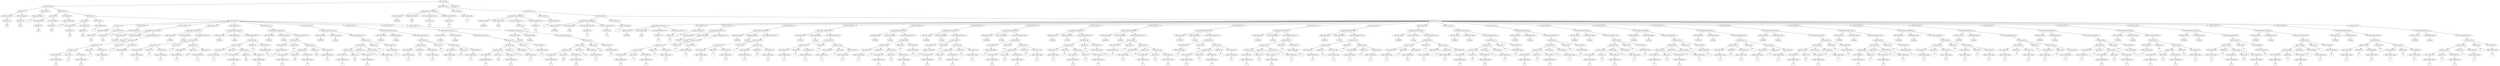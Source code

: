 /*
 * AST in dot format generated by phc -- the PHP compiler
 */

digraph AST {
node_0 [label="AST_php_script"];
node_1 [label="AST_foreach (3)"];
node_2 [label="AST_array (3)"];
node_3 [label="AST_array_elem (3)"];
node_4 [label="Token_bool (3)"];
node_5 [label="true", shape=box]
node_4 -> node_5;
node_3 -> node_4;
node_6 [label="AST_array_elem (3)"];
node_7 [label="Token_bool (3)"];
node_8 [label="false", shape=box]
node_7 -> node_8;
node_6 -> node_7;
node_2 -> node_6;
node_2 -> node_3;
node_9 [label="AST_variable (3)"];
node_10 [label="Token_variable_name"];
node_11 [label="a", shape=box]
node_10 -> node_11;
node_9 -> node_10;
node_12 [label="AST_foreach (5)"];
node_13 [label="AST_array (5)"];
node_14 [label="AST_array_elem (5)"];
node_15 [label="Token_bool (5)"];
node_16 [label="true", shape=box]
node_15 -> node_16;
node_14 -> node_15;
node_17 [label="AST_array_elem (5)"];
node_18 [label="Token_bool (5)"];
node_19 [label="false", shape=box]
node_18 -> node_19;
node_17 -> node_18;
node_13 -> node_17;
node_13 -> node_14;
node_20 [label="AST_variable (5)"];
node_21 [label="Token_variable_name"];
node_22 [label="b", shape=box]
node_21 -> node_22;
node_20 -> node_21;
node_23 [label="AST_foreach (7)"];
node_24 [label="AST_array (7)"];
node_25 [label="AST_array_elem (7)"];
node_26 [label="Token_bool (7)"];
node_27 [label="true", shape=box]
node_26 -> node_27;
node_25 -> node_26;
node_28 [label="AST_array_elem (7)"];
node_29 [label="Token_bool (7)"];
node_30 [label="false", shape=box]
node_29 -> node_30;
node_28 -> node_29;
node_24 -> node_28;
node_24 -> node_25;
node_31 [label="AST_variable (7)"];
node_32 [label="Token_variable_name"];
node_33 [label="c", shape=box]
node_32 -> node_33;
node_31 -> node_32;
node_34 [label="AST_foreach (9)"];
node_35 [label="AST_array (9)"];
node_36 [label="AST_array_elem (9)"];
node_37 [label="Token_bool (9)"];
node_38 [label="true", shape=box]
node_37 -> node_38;
node_36 -> node_37;
node_39 [label="AST_array_elem (9)"];
node_40 [label="Token_bool (9)"];
node_41 [label="false", shape=box]
node_40 -> node_41;
node_39 -> node_40;
node_35 -> node_39;
node_35 -> node_36;
node_42 [label="AST_variable (9)"];
node_43 [label="Token_variable_name"];
node_44 [label="d", shape=box]
node_43 -> node_44;
node_42 -> node_43;
node_45 [label="AST_eval_expr (11)"];
node_46 [label="AST_method_invocation (11)"];
node_47 [label="Token_class_name"];
node_48 [label="%STDLIB%", shape=box]
node_47 -> node_48;
node_49 [label="Token_method_name"];
node_50 [label="var_dump", shape=box]
node_49 -> node_50;
node_51 [label="AST_actual_parameter (11)"];
node_52 [label="AST_bin_op (11)"];
node_53 [label="AST_bin_op (11)"];
node_54 [label="AST_bin_op (11)"];
node_55 [label="AST_variable (11)"];
node_56 [label="Token_variable_name"];
node_57 [label="a", shape=box]
node_56 -> node_57;
node_55 -> node_56;
node_58 [label="Token_op (11)"];
node_59 [label="||", shape=box]
node_58 -> node_59;
node_60 [label="AST_variable (11)"];
node_61 [label="Token_variable_name"];
node_62 [label="b", shape=box]
node_61 -> node_62;
node_60 -> node_61;
node_54 -> node_60;
node_54 -> node_58;
node_54 -> node_55;
node_63 [label="Token_op (11)"];
node_64 [label="||", shape=box]
node_63 -> node_64;
node_65 [label="AST_variable (11)"];
node_66 [label="Token_variable_name"];
node_67 [label="c", shape=box]
node_66 -> node_67;
node_65 -> node_66;
node_53 -> node_65;
node_53 -> node_63;
node_53 -> node_54;
node_68 [label="Token_op (11)"];
node_69 [label="||", shape=box]
node_68 -> node_69;
node_70 [label="AST_variable (11)"];
node_71 [label="Token_variable_name"];
node_72 [label="d", shape=box]
node_71 -> node_72;
node_70 -> node_71;
node_52 -> node_70;
node_52 -> node_68;
node_52 -> node_53;
node_51 -> node_52;
node_46 -> node_51;
node_46 -> node_49;
node_46 -> node_47;
node_45 -> node_46;
node_73 [label="AST_eval_expr (12)"];
node_74 [label="AST_method_invocation (12)"];
node_75 [label="Token_class_name"];
node_76 [label="%STDLIB%", shape=box]
node_75 -> node_76;
node_77 [label="Token_method_name"];
node_78 [label="var_dump", shape=box]
node_77 -> node_78;
node_79 [label="AST_actual_parameter (12)"];
node_80 [label="AST_bin_op (12)"];
node_81 [label="AST_bin_op (12)"];
node_82 [label="AST_variable (12)"];
node_83 [label="Token_variable_name"];
node_84 [label="a", shape=box]
node_83 -> node_84;
node_82 -> node_83;
node_85 [label="Token_op (12)"];
node_86 [label="||", shape=box]
node_85 -> node_86;
node_87 [label="AST_variable (12)"];
node_88 [label="Token_variable_name"];
node_89 [label="b", shape=box]
node_88 -> node_89;
node_87 -> node_88;
node_81 -> node_87;
node_81 -> node_85;
node_81 -> node_82;
node_90 [label="Token_op (12)"];
node_91 [label="||", shape=box]
node_90 -> node_91;
node_92 [label="AST_bin_op (12)"];
node_93 [label="AST_variable (12)"];
node_94 [label="Token_variable_name"];
node_95 [label="c", shape=box]
node_94 -> node_95;
node_93 -> node_94;
node_96 [label="Token_op (12)"];
node_97 [label="&&", shape=box]
node_96 -> node_97;
node_98 [label="AST_variable (12)"];
node_99 [label="Token_variable_name"];
node_100 [label="d", shape=box]
node_99 -> node_100;
node_98 -> node_99;
node_92 -> node_98;
node_92 -> node_96;
node_92 -> node_93;
node_80 -> node_92;
node_80 -> node_90;
node_80 -> node_81;
node_79 -> node_80;
node_74 -> node_79;
node_74 -> node_77;
node_74 -> node_75;
node_73 -> node_74;
node_101 [label="AST_eval_expr (13)"];
node_102 [label="AST_method_invocation (13)"];
node_103 [label="Token_class_name"];
node_104 [label="%STDLIB%", shape=box]
node_103 -> node_104;
node_105 [label="Token_method_name"];
node_106 [label="var_dump", shape=box]
node_105 -> node_106;
node_107 [label="AST_actual_parameter (13)"];
node_108 [label="AST_bin_op (13)"];
node_109 [label="AST_bin_op (13)"];
node_110 [label="AST_variable (13)"];
node_111 [label="Token_variable_name"];
node_112 [label="a", shape=box]
node_111 -> node_112;
node_110 -> node_111;
node_113 [label="Token_op (13)"];
node_114 [label="||", shape=box]
node_113 -> node_114;
node_115 [label="AST_bin_op (13)"];
node_116 [label="AST_variable (13)"];
node_117 [label="Token_variable_name"];
node_118 [label="b", shape=box]
node_117 -> node_118;
node_116 -> node_117;
node_119 [label="Token_op (13)"];
node_120 [label="&&", shape=box]
node_119 -> node_120;
node_121 [label="AST_variable (13)"];
node_122 [label="Token_variable_name"];
node_123 [label="c", shape=box]
node_122 -> node_123;
node_121 -> node_122;
node_115 -> node_121;
node_115 -> node_119;
node_115 -> node_116;
node_109 -> node_115;
node_109 -> node_113;
node_109 -> node_110;
node_124 [label="Token_op (13)"];
node_125 [label="||", shape=box]
node_124 -> node_125;
node_126 [label="AST_variable (13)"];
node_127 [label="Token_variable_name"];
node_128 [label="d", shape=box]
node_127 -> node_128;
node_126 -> node_127;
node_108 -> node_126;
node_108 -> node_124;
node_108 -> node_109;
node_107 -> node_108;
node_102 -> node_107;
node_102 -> node_105;
node_102 -> node_103;
node_101 -> node_102;
node_129 [label="AST_eval_expr (14)"];
node_130 [label="AST_method_invocation (14)"];
node_131 [label="Token_class_name"];
node_132 [label="%STDLIB%", shape=box]
node_131 -> node_132;
node_133 [label="Token_method_name"];
node_134 [label="var_dump", shape=box]
node_133 -> node_134;
node_135 [label="AST_actual_parameter (14)"];
node_136 [label="AST_bin_op (14)"];
node_137 [label="AST_variable (14)"];
node_138 [label="Token_variable_name"];
node_139 [label="a", shape=box]
node_138 -> node_139;
node_137 -> node_138;
node_140 [label="Token_op (14)"];
node_141 [label="||", shape=box]
node_140 -> node_141;
node_142 [label="AST_bin_op (14)"];
node_143 [label="AST_bin_op (14)"];
node_144 [label="AST_variable (14)"];
node_145 [label="Token_variable_name"];
node_146 [label="b", shape=box]
node_145 -> node_146;
node_144 -> node_145;
node_147 [label="Token_op (14)"];
node_148 [label="&&", shape=box]
node_147 -> node_148;
node_149 [label="AST_variable (14)"];
node_150 [label="Token_variable_name"];
node_151 [label="c", shape=box]
node_150 -> node_151;
node_149 -> node_150;
node_143 -> node_149;
node_143 -> node_147;
node_143 -> node_144;
node_152 [label="Token_op (14)"];
node_153 [label="&&", shape=box]
node_152 -> node_153;
node_154 [label="AST_variable (14)"];
node_155 [label="Token_variable_name"];
node_156 [label="d", shape=box]
node_155 -> node_156;
node_154 -> node_155;
node_142 -> node_154;
node_142 -> node_152;
node_142 -> node_143;
node_136 -> node_142;
node_136 -> node_140;
node_136 -> node_137;
node_135 -> node_136;
node_130 -> node_135;
node_130 -> node_133;
node_130 -> node_131;
node_129 -> node_130;
node_157 [label="AST_eval_expr (15)"];
node_158 [label="AST_method_invocation (15)"];
node_159 [label="Token_class_name"];
node_160 [label="%STDLIB%", shape=box]
node_159 -> node_160;
node_161 [label="Token_method_name"];
node_162 [label="var_dump", shape=box]
node_161 -> node_162;
node_163 [label="AST_actual_parameter (15)"];
node_164 [label="AST_bin_op (15)"];
node_165 [label="AST_bin_op (15)"];
node_166 [label="AST_bin_op (15)"];
node_167 [label="AST_variable (15)"];
node_168 [label="Token_variable_name"];
node_169 [label="a", shape=box]
node_168 -> node_169;
node_167 -> node_168;
node_170 [label="Token_op (15)"];
node_171 [label="&&", shape=box]
node_170 -> node_171;
node_172 [label="AST_variable (15)"];
node_173 [label="Token_variable_name"];
node_174 [label="b", shape=box]
node_173 -> node_174;
node_172 -> node_173;
node_166 -> node_172;
node_166 -> node_170;
node_166 -> node_167;
node_175 [label="Token_op (15)"];
node_176 [label="||", shape=box]
node_175 -> node_176;
node_177 [label="AST_variable (15)"];
node_178 [label="Token_variable_name"];
node_179 [label="c", shape=box]
node_178 -> node_179;
node_177 -> node_178;
node_165 -> node_177;
node_165 -> node_175;
node_165 -> node_166;
node_180 [label="Token_op (15)"];
node_181 [label="||", shape=box]
node_180 -> node_181;
node_182 [label="AST_variable (15)"];
node_183 [label="Token_variable_name"];
node_184 [label="d", shape=box]
node_183 -> node_184;
node_182 -> node_183;
node_164 -> node_182;
node_164 -> node_180;
node_164 -> node_165;
node_163 -> node_164;
node_158 -> node_163;
node_158 -> node_161;
node_158 -> node_159;
node_157 -> node_158;
node_185 [label="AST_eval_expr (16)"];
node_186 [label="AST_method_invocation (16)"];
node_187 [label="Token_class_name"];
node_188 [label="%STDLIB%", shape=box]
node_187 -> node_188;
node_189 [label="Token_method_name"];
node_190 [label="var_dump", shape=box]
node_189 -> node_190;
node_191 [label="AST_actual_parameter (16)"];
node_192 [label="AST_bin_op (16)"];
node_193 [label="AST_bin_op (16)"];
node_194 [label="AST_variable (16)"];
node_195 [label="Token_variable_name"];
node_196 [label="a", shape=box]
node_195 -> node_196;
node_194 -> node_195;
node_197 [label="Token_op (16)"];
node_198 [label="&&", shape=box]
node_197 -> node_198;
node_199 [label="AST_variable (16)"];
node_200 [label="Token_variable_name"];
node_201 [label="b", shape=box]
node_200 -> node_201;
node_199 -> node_200;
node_193 -> node_199;
node_193 -> node_197;
node_193 -> node_194;
node_202 [label="Token_op (16)"];
node_203 [label="||", shape=box]
node_202 -> node_203;
node_204 [label="AST_bin_op (16)"];
node_205 [label="AST_variable (16)"];
node_206 [label="Token_variable_name"];
node_207 [label="c", shape=box]
node_206 -> node_207;
node_205 -> node_206;
node_208 [label="Token_op (16)"];
node_209 [label="&&", shape=box]
node_208 -> node_209;
node_210 [label="AST_variable (16)"];
node_211 [label="Token_variable_name"];
node_212 [label="d", shape=box]
node_211 -> node_212;
node_210 -> node_211;
node_204 -> node_210;
node_204 -> node_208;
node_204 -> node_205;
node_192 -> node_204;
node_192 -> node_202;
node_192 -> node_193;
node_191 -> node_192;
node_186 -> node_191;
node_186 -> node_189;
node_186 -> node_187;
node_185 -> node_186;
node_213 [label="AST_eval_expr (17)"];
node_214 [label="AST_method_invocation (17)"];
node_215 [label="Token_class_name"];
node_216 [label="%STDLIB%", shape=box]
node_215 -> node_216;
node_217 [label="Token_method_name"];
node_218 [label="var_dump", shape=box]
node_217 -> node_218;
node_219 [label="AST_actual_parameter (17)"];
node_220 [label="AST_bin_op (17)"];
node_221 [label="AST_bin_op (17)"];
node_222 [label="AST_bin_op (17)"];
node_223 [label="AST_variable (17)"];
node_224 [label="Token_variable_name"];
node_225 [label="a", shape=box]
node_224 -> node_225;
node_223 -> node_224;
node_226 [label="Token_op (17)"];
node_227 [label="&&", shape=box]
node_226 -> node_227;
node_228 [label="AST_variable (17)"];
node_229 [label="Token_variable_name"];
node_230 [label="b", shape=box]
node_229 -> node_230;
node_228 -> node_229;
node_222 -> node_228;
node_222 -> node_226;
node_222 -> node_223;
node_231 [label="Token_op (17)"];
node_232 [label="&&", shape=box]
node_231 -> node_232;
node_233 [label="AST_variable (17)"];
node_234 [label="Token_variable_name"];
node_235 [label="c", shape=box]
node_234 -> node_235;
node_233 -> node_234;
node_221 -> node_233;
node_221 -> node_231;
node_221 -> node_222;
node_236 [label="Token_op (17)"];
node_237 [label="||", shape=box]
node_236 -> node_237;
node_238 [label="AST_variable (17)"];
node_239 [label="Token_variable_name"];
node_240 [label="d", shape=box]
node_239 -> node_240;
node_238 -> node_239;
node_220 -> node_238;
node_220 -> node_236;
node_220 -> node_221;
node_219 -> node_220;
node_214 -> node_219;
node_214 -> node_217;
node_214 -> node_215;
node_213 -> node_214;
node_241 [label="AST_eval_expr (18)"];
node_242 [label="AST_method_invocation (18)"];
node_243 [label="Token_class_name"];
node_244 [label="%STDLIB%", shape=box]
node_243 -> node_244;
node_245 [label="Token_method_name"];
node_246 [label="var_dump", shape=box]
node_245 -> node_246;
node_247 [label="AST_actual_parameter (18)"];
node_248 [label="AST_bin_op (18)"];
node_249 [label="AST_bin_op (18)"];
node_250 [label="AST_bin_op (18)"];
node_251 [label="AST_variable (18)"];
node_252 [label="Token_variable_name"];
node_253 [label="a", shape=box]
node_252 -> node_253;
node_251 -> node_252;
node_254 [label="Token_op (18)"];
node_255 [label="&&", shape=box]
node_254 -> node_255;
node_256 [label="AST_variable (18)"];
node_257 [label="Token_variable_name"];
node_258 [label="b", shape=box]
node_257 -> node_258;
node_256 -> node_257;
node_250 -> node_256;
node_250 -> node_254;
node_250 -> node_251;
node_259 [label="Token_op (18)"];
node_260 [label="&&", shape=box]
node_259 -> node_260;
node_261 [label="AST_variable (18)"];
node_262 [label="Token_variable_name"];
node_263 [label="c", shape=box]
node_262 -> node_263;
node_261 -> node_262;
node_249 -> node_261;
node_249 -> node_259;
node_249 -> node_250;
node_264 [label="Token_op (18)"];
node_265 [label="&&", shape=box]
node_264 -> node_265;
node_266 [label="AST_variable (18)"];
node_267 [label="Token_variable_name"];
node_268 [label="d", shape=box]
node_267 -> node_268;
node_266 -> node_267;
node_248 -> node_266;
node_248 -> node_264;
node_248 -> node_249;
node_247 -> node_248;
node_242 -> node_247;
node_242 -> node_245;
node_242 -> node_243;
node_241 -> node_242;
node_34 -> node_241;
node_34 -> node_213;
node_34 -> node_185;
node_34 -> node_157;
node_34 -> node_129;
node_34 -> node_101;
node_34 -> node_73;
node_34 -> node_45;
node_34 -> node_42;
node_34 -> node_35;
node_23 -> node_34;
node_23 -> node_31;
node_23 -> node_24;
node_12 -> node_23;
node_12 -> node_20;
node_12 -> node_13;
node_1 -> node_12;
node_1 -> node_9;
node_1 -> node_2;
node_269 [label="AST_foreach (25)"];
node_270 [label="AST_method_invocation (25)"];
node_271 [label="Token_class_name"];
node_272 [label="%STDLIB%", shape=box]
node_271 -> node_272;
node_273 [label="Token_method_name"];
node_274 [label="range", shape=box]
node_273 -> node_274;
node_275 [label="AST_actual_parameter (25)"];
node_276 [label="Token_int (25)"];
node_277 [label="0", shape=box]
node_276 -> node_277;
node_275 -> node_276;
node_278 [label="AST_actual_parameter (25)"];
node_279 [label="Token_int (25)"];
node_280 [label="15", shape=box]
node_279 -> node_280;
node_278 -> node_279;
node_270 -> node_278;
node_270 -> node_275;
node_270 -> node_273;
node_270 -> node_271;
node_281 [label="AST_variable (25)"];
node_282 [label="Token_variable_name"];
node_283 [label="a", shape=box]
node_282 -> node_283;
node_281 -> node_282;
node_284 [label="AST_foreach (27)"];
node_285 [label="AST_method_invocation (27)"];
node_286 [label="Token_class_name"];
node_287 [label="%STDLIB%", shape=box]
node_286 -> node_287;
node_288 [label="Token_method_name"];
node_289 [label="range", shape=box]
node_288 -> node_289;
node_290 [label="AST_actual_parameter (27)"];
node_291 [label="Token_int (27)"];
node_292 [label="0", shape=box]
node_291 -> node_292;
node_290 -> node_291;
node_293 [label="AST_actual_parameter (27)"];
node_294 [label="Token_int (27)"];
node_295 [label="15", shape=box]
node_294 -> node_295;
node_293 -> node_294;
node_285 -> node_293;
node_285 -> node_290;
node_285 -> node_288;
node_285 -> node_286;
node_296 [label="AST_variable (27)"];
node_297 [label="Token_variable_name"];
node_298 [label="b", shape=box]
node_297 -> node_298;
node_296 -> node_297;
node_299 [label="AST_foreach (29)"];
node_300 [label="AST_method_invocation (29)"];
node_301 [label="Token_class_name"];
node_302 [label="%STDLIB%", shape=box]
node_301 -> node_302;
node_303 [label="Token_method_name"];
node_304 [label="range", shape=box]
node_303 -> node_304;
node_305 [label="AST_actual_parameter (29)"];
node_306 [label="Token_int (29)"];
node_307 [label="0", shape=box]
node_306 -> node_307;
node_305 -> node_306;
node_308 [label="AST_actual_parameter (29)"];
node_309 [label="Token_int (29)"];
node_310 [label="15", shape=box]
node_309 -> node_310;
node_308 -> node_309;
node_300 -> node_308;
node_300 -> node_305;
node_300 -> node_303;
node_300 -> node_301;
node_311 [label="AST_variable (29)"];
node_312 [label="Token_variable_name"];
node_313 [label="c", shape=box]
node_312 -> node_313;
node_311 -> node_312;
node_314 [label="AST_foreach (31)"];
node_315 [label="AST_method_invocation (31)"];
node_316 [label="Token_class_name"];
node_317 [label="%STDLIB%", shape=box]
node_316 -> node_317;
node_318 [label="Token_method_name"];
node_319 [label="range", shape=box]
node_318 -> node_319;
node_320 [label="AST_actual_parameter (31)"];
node_321 [label="Token_int (31)"];
node_322 [label="0", shape=box]
node_321 -> node_322;
node_320 -> node_321;
node_323 [label="AST_actual_parameter (31)"];
node_324 [label="Token_int (31)"];
node_325 [label="15", shape=box]
node_324 -> node_325;
node_323 -> node_324;
node_315 -> node_323;
node_315 -> node_320;
node_315 -> node_318;
node_315 -> node_316;
node_326 [label="AST_variable (31)"];
node_327 [label="Token_variable_name"];
node_328 [label="d", shape=box]
node_327 -> node_328;
node_326 -> node_327;
node_329 [label="AST_eval_expr (34)"];
node_330 [label="AST_method_invocation (34)"];
node_331 [label="Token_class_name"];
node_332 [label="%STDLIB%", shape=box]
node_331 -> node_332;
node_333 [label="Token_method_name"];
node_334 [label="var_dump", shape=box]
node_333 -> node_334;
node_335 [label="AST_actual_parameter (34)"];
node_336 [label="AST_bin_op (34)"];
node_337 [label="AST_bin_op (34)"];
node_338 [label="AST_bin_op (34)"];
node_339 [label="AST_variable (34)"];
node_340 [label="Token_variable_name"];
node_341 [label="a", shape=box]
node_340 -> node_341;
node_339 -> node_340;
node_342 [label="Token_op (34)"];
node_343 [label="|", shape=box]
node_342 -> node_343;
node_344 [label="AST_variable (34)"];
node_345 [label="Token_variable_name"];
node_346 [label="b", shape=box]
node_345 -> node_346;
node_344 -> node_345;
node_338 -> node_344;
node_338 -> node_342;
node_338 -> node_339;
node_347 [label="Token_op (34)"];
node_348 [label="|", shape=box]
node_347 -> node_348;
node_349 [label="AST_variable (34)"];
node_350 [label="Token_variable_name"];
node_351 [label="c", shape=box]
node_350 -> node_351;
node_349 -> node_350;
node_337 -> node_349;
node_337 -> node_347;
node_337 -> node_338;
node_352 [label="Token_op (34)"];
node_353 [label="|", shape=box]
node_352 -> node_353;
node_354 [label="AST_variable (34)"];
node_355 [label="Token_variable_name"];
node_356 [label="d", shape=box]
node_355 -> node_356;
node_354 -> node_355;
node_336 -> node_354;
node_336 -> node_352;
node_336 -> node_337;
node_335 -> node_336;
node_330 -> node_335;
node_330 -> node_333;
node_330 -> node_331;
node_329 -> node_330;
node_357 [label="AST_eval_expr (35)"];
node_358 [label="AST_method_invocation (35)"];
node_359 [label="Token_class_name"];
node_360 [label="%STDLIB%", shape=box]
node_359 -> node_360;
node_361 [label="Token_method_name"];
node_362 [label="var_dump", shape=box]
node_361 -> node_362;
node_363 [label="AST_actual_parameter (35)"];
node_364 [label="AST_bin_op (35)"];
node_365 [label="AST_bin_op (35)"];
node_366 [label="AST_variable (35)"];
node_367 [label="Token_variable_name"];
node_368 [label="a", shape=box]
node_367 -> node_368;
node_366 -> node_367;
node_369 [label="Token_op (35)"];
node_370 [label="|", shape=box]
node_369 -> node_370;
node_371 [label="AST_variable (35)"];
node_372 [label="Token_variable_name"];
node_373 [label="b", shape=box]
node_372 -> node_373;
node_371 -> node_372;
node_365 -> node_371;
node_365 -> node_369;
node_365 -> node_366;
node_374 [label="Token_op (35)"];
node_375 [label="|", shape=box]
node_374 -> node_375;
node_376 [label="AST_bin_op (35)"];
node_377 [label="AST_variable (35)"];
node_378 [label="Token_variable_name"];
node_379 [label="c", shape=box]
node_378 -> node_379;
node_377 -> node_378;
node_380 [label="Token_op (35)"];
node_381 [label="&", shape=box]
node_380 -> node_381;
node_382 [label="AST_variable (35)"];
node_383 [label="Token_variable_name"];
node_384 [label="d", shape=box]
node_383 -> node_384;
node_382 -> node_383;
node_376 -> node_382;
node_376 -> node_380;
node_376 -> node_377;
node_364 -> node_376;
node_364 -> node_374;
node_364 -> node_365;
node_363 -> node_364;
node_358 -> node_363;
node_358 -> node_361;
node_358 -> node_359;
node_357 -> node_358;
node_385 [label="AST_eval_expr (36)"];
node_386 [label="AST_method_invocation (36)"];
node_387 [label="Token_class_name"];
node_388 [label="%STDLIB%", shape=box]
node_387 -> node_388;
node_389 [label="Token_method_name"];
node_390 [label="var_dump", shape=box]
node_389 -> node_390;
node_391 [label="AST_actual_parameter (36)"];
node_392 [label="AST_bin_op (36)"];
node_393 [label="AST_bin_op (36)"];
node_394 [label="AST_variable (36)"];
node_395 [label="Token_variable_name"];
node_396 [label="a", shape=box]
node_395 -> node_396;
node_394 -> node_395;
node_397 [label="Token_op (36)"];
node_398 [label="|", shape=box]
node_397 -> node_398;
node_399 [label="AST_variable (36)"];
node_400 [label="Token_variable_name"];
node_401 [label="b", shape=box]
node_400 -> node_401;
node_399 -> node_400;
node_393 -> node_399;
node_393 -> node_397;
node_393 -> node_394;
node_402 [label="Token_op (36)"];
node_403 [label="|", shape=box]
node_402 -> node_403;
node_404 [label="AST_bin_op (36)"];
node_405 [label="AST_variable (36)"];
node_406 [label="Token_variable_name"];
node_407 [label="c", shape=box]
node_406 -> node_407;
node_405 -> node_406;
node_408 [label="Token_op (36)"];
node_409 [label="^", shape=box]
node_408 -> node_409;
node_410 [label="AST_variable (36)"];
node_411 [label="Token_variable_name"];
node_412 [label="d", shape=box]
node_411 -> node_412;
node_410 -> node_411;
node_404 -> node_410;
node_404 -> node_408;
node_404 -> node_405;
node_392 -> node_404;
node_392 -> node_402;
node_392 -> node_393;
node_391 -> node_392;
node_386 -> node_391;
node_386 -> node_389;
node_386 -> node_387;
node_385 -> node_386;
node_413 [label="AST_eval_expr (38)"];
node_414 [label="AST_method_invocation (38)"];
node_415 [label="Token_class_name"];
node_416 [label="%STDLIB%", shape=box]
node_415 -> node_416;
node_417 [label="Token_method_name"];
node_418 [label="var_dump", shape=box]
node_417 -> node_418;
node_419 [label="AST_actual_parameter (38)"];
node_420 [label="AST_bin_op (38)"];
node_421 [label="AST_bin_op (38)"];
node_422 [label="AST_variable (38)"];
node_423 [label="Token_variable_name"];
node_424 [label="a", shape=box]
node_423 -> node_424;
node_422 -> node_423;
node_425 [label="Token_op (38)"];
node_426 [label="|", shape=box]
node_425 -> node_426;
node_427 [label="AST_bin_op (38)"];
node_428 [label="AST_variable (38)"];
node_429 [label="Token_variable_name"];
node_430 [label="b", shape=box]
node_429 -> node_430;
node_428 -> node_429;
node_431 [label="Token_op (38)"];
node_432 [label="&", shape=box]
node_431 -> node_432;
node_433 [label="AST_variable (38)"];
node_434 [label="Token_variable_name"];
node_435 [label="c", shape=box]
node_434 -> node_435;
node_433 -> node_434;
node_427 -> node_433;
node_427 -> node_431;
node_427 -> node_428;
node_421 -> node_427;
node_421 -> node_425;
node_421 -> node_422;
node_436 [label="Token_op (38)"];
node_437 [label="|", shape=box]
node_436 -> node_437;
node_438 [label="AST_variable (38)"];
node_439 [label="Token_variable_name"];
node_440 [label="d", shape=box]
node_439 -> node_440;
node_438 -> node_439;
node_420 -> node_438;
node_420 -> node_436;
node_420 -> node_421;
node_419 -> node_420;
node_414 -> node_419;
node_414 -> node_417;
node_414 -> node_415;
node_413 -> node_414;
node_441 [label="AST_eval_expr (39)"];
node_442 [label="AST_method_invocation (39)"];
node_443 [label="Token_class_name"];
node_444 [label="%STDLIB%", shape=box]
node_443 -> node_444;
node_445 [label="Token_method_name"];
node_446 [label="var_dump", shape=box]
node_445 -> node_446;
node_447 [label="AST_actual_parameter (39)"];
node_448 [label="AST_bin_op (39)"];
node_449 [label="AST_variable (39)"];
node_450 [label="Token_variable_name"];
node_451 [label="a", shape=box]
node_450 -> node_451;
node_449 -> node_450;
node_452 [label="Token_op (39)"];
node_453 [label="|", shape=box]
node_452 -> node_453;
node_454 [label="AST_bin_op (39)"];
node_455 [label="AST_bin_op (39)"];
node_456 [label="AST_variable (39)"];
node_457 [label="Token_variable_name"];
node_458 [label="b", shape=box]
node_457 -> node_458;
node_456 -> node_457;
node_459 [label="Token_op (39)"];
node_460 [label="&", shape=box]
node_459 -> node_460;
node_461 [label="AST_variable (39)"];
node_462 [label="Token_variable_name"];
node_463 [label="c", shape=box]
node_462 -> node_463;
node_461 -> node_462;
node_455 -> node_461;
node_455 -> node_459;
node_455 -> node_456;
node_464 [label="Token_op (39)"];
node_465 [label="&", shape=box]
node_464 -> node_465;
node_466 [label="AST_variable (39)"];
node_467 [label="Token_variable_name"];
node_468 [label="d", shape=box]
node_467 -> node_468;
node_466 -> node_467;
node_454 -> node_466;
node_454 -> node_464;
node_454 -> node_455;
node_448 -> node_454;
node_448 -> node_452;
node_448 -> node_449;
node_447 -> node_448;
node_442 -> node_447;
node_442 -> node_445;
node_442 -> node_443;
node_441 -> node_442;
node_469 [label="AST_eval_expr (40)"];
node_470 [label="AST_method_invocation (40)"];
node_471 [label="Token_class_name"];
node_472 [label="%STDLIB%", shape=box]
node_471 -> node_472;
node_473 [label="Token_method_name"];
node_474 [label="var_dump", shape=box]
node_473 -> node_474;
node_475 [label="AST_actual_parameter (40)"];
node_476 [label="AST_bin_op (40)"];
node_477 [label="AST_variable (40)"];
node_478 [label="Token_variable_name"];
node_479 [label="a", shape=box]
node_478 -> node_479;
node_477 -> node_478;
node_480 [label="Token_op (40)"];
node_481 [label="|", shape=box]
node_480 -> node_481;
node_482 [label="AST_bin_op (40)"];
node_483 [label="AST_bin_op (40)"];
node_484 [label="AST_variable (40)"];
node_485 [label="Token_variable_name"];
node_486 [label="b", shape=box]
node_485 -> node_486;
node_484 -> node_485;
node_487 [label="Token_op (40)"];
node_488 [label="&", shape=box]
node_487 -> node_488;
node_489 [label="AST_variable (40)"];
node_490 [label="Token_variable_name"];
node_491 [label="c", shape=box]
node_490 -> node_491;
node_489 -> node_490;
node_483 -> node_489;
node_483 -> node_487;
node_483 -> node_484;
node_492 [label="Token_op (40)"];
node_493 [label="^", shape=box]
node_492 -> node_493;
node_494 [label="AST_variable (40)"];
node_495 [label="Token_variable_name"];
node_496 [label="d", shape=box]
node_495 -> node_496;
node_494 -> node_495;
node_482 -> node_494;
node_482 -> node_492;
node_482 -> node_483;
node_476 -> node_482;
node_476 -> node_480;
node_476 -> node_477;
node_475 -> node_476;
node_470 -> node_475;
node_470 -> node_473;
node_470 -> node_471;
node_469 -> node_470;
node_497 [label="AST_eval_expr (41)"];
node_498 [label="AST_method_invocation (41)"];
node_499 [label="Token_class_name"];
node_500 [label="%STDLIB%", shape=box]
node_499 -> node_500;
node_501 [label="Token_method_name"];
node_502 [label="var_dump", shape=box]
node_501 -> node_502;
node_503 [label="AST_actual_parameter (41)"];
node_504 [label="AST_bin_op (41)"];
node_505 [label="AST_bin_op (41)"];
node_506 [label="AST_variable (41)"];
node_507 [label="Token_variable_name"];
node_508 [label="a", shape=box]
node_507 -> node_508;
node_506 -> node_507;
node_509 [label="Token_op (41)"];
node_510 [label="|", shape=box]
node_509 -> node_510;
node_511 [label="AST_bin_op (41)"];
node_512 [label="AST_variable (41)"];
node_513 [label="Token_variable_name"];
node_514 [label="b", shape=box]
node_513 -> node_514;
node_512 -> node_513;
node_515 [label="Token_op (41)"];
node_516 [label="^", shape=box]
node_515 -> node_516;
node_517 [label="AST_variable (41)"];
node_518 [label="Token_variable_name"];
node_519 [label="c", shape=box]
node_518 -> node_519;
node_517 -> node_518;
node_511 -> node_517;
node_511 -> node_515;
node_511 -> node_512;
node_505 -> node_511;
node_505 -> node_509;
node_505 -> node_506;
node_520 [label="Token_op (41)"];
node_521 [label="|", shape=box]
node_520 -> node_521;
node_522 [label="AST_variable (41)"];
node_523 [label="Token_variable_name"];
node_524 [label="d", shape=box]
node_523 -> node_524;
node_522 -> node_523;
node_504 -> node_522;
node_504 -> node_520;
node_504 -> node_505;
node_503 -> node_504;
node_498 -> node_503;
node_498 -> node_501;
node_498 -> node_499;
node_497 -> node_498;
node_525 [label="AST_eval_expr (42)"];
node_526 [label="AST_method_invocation (42)"];
node_527 [label="Token_class_name"];
node_528 [label="%STDLIB%", shape=box]
node_527 -> node_528;
node_529 [label="Token_method_name"];
node_530 [label="var_dump", shape=box]
node_529 -> node_530;
node_531 [label="AST_actual_parameter (42)"];
node_532 [label="AST_bin_op (42)"];
node_533 [label="AST_variable (42)"];
node_534 [label="Token_variable_name"];
node_535 [label="a", shape=box]
node_534 -> node_535;
node_533 -> node_534;
node_536 [label="Token_op (42)"];
node_537 [label="|", shape=box]
node_536 -> node_537;
node_538 [label="AST_bin_op (42)"];
node_539 [label="AST_variable (42)"];
node_540 [label="Token_variable_name"];
node_541 [label="b", shape=box]
node_540 -> node_541;
node_539 -> node_540;
node_542 [label="Token_op (42)"];
node_543 [label="^", shape=box]
node_542 -> node_543;
node_544 [label="AST_bin_op (42)"];
node_545 [label="AST_variable (42)"];
node_546 [label="Token_variable_name"];
node_547 [label="c", shape=box]
node_546 -> node_547;
node_545 -> node_546;
node_548 [label="Token_op (42)"];
node_549 [label="&", shape=box]
node_548 -> node_549;
node_550 [label="AST_variable (42)"];
node_551 [label="Token_variable_name"];
node_552 [label="d", shape=box]
node_551 -> node_552;
node_550 -> node_551;
node_544 -> node_550;
node_544 -> node_548;
node_544 -> node_545;
node_538 -> node_544;
node_538 -> node_542;
node_538 -> node_539;
node_532 -> node_538;
node_532 -> node_536;
node_532 -> node_533;
node_531 -> node_532;
node_526 -> node_531;
node_526 -> node_529;
node_526 -> node_527;
node_525 -> node_526;
node_553 [label="AST_eval_expr (43)"];
node_554 [label="AST_method_invocation (43)"];
node_555 [label="Token_class_name"];
node_556 [label="%STDLIB%", shape=box]
node_555 -> node_556;
node_557 [label="Token_method_name"];
node_558 [label="var_dump", shape=box]
node_557 -> node_558;
node_559 [label="AST_actual_parameter (43)"];
node_560 [label="AST_bin_op (43)"];
node_561 [label="AST_variable (43)"];
node_562 [label="Token_variable_name"];
node_563 [label="a", shape=box]
node_562 -> node_563;
node_561 -> node_562;
node_564 [label="Token_op (43)"];
node_565 [label="|", shape=box]
node_564 -> node_565;
node_566 [label="AST_bin_op (43)"];
node_567 [label="AST_bin_op (43)"];
node_568 [label="AST_variable (43)"];
node_569 [label="Token_variable_name"];
node_570 [label="b", shape=box]
node_569 -> node_570;
node_568 -> node_569;
node_571 [label="Token_op (43)"];
node_572 [label="^", shape=box]
node_571 -> node_572;
node_573 [label="AST_variable (43)"];
node_574 [label="Token_variable_name"];
node_575 [label="c", shape=box]
node_574 -> node_575;
node_573 -> node_574;
node_567 -> node_573;
node_567 -> node_571;
node_567 -> node_568;
node_576 [label="Token_op (43)"];
node_577 [label="^", shape=box]
node_576 -> node_577;
node_578 [label="AST_variable (43)"];
node_579 [label="Token_variable_name"];
node_580 [label="d", shape=box]
node_579 -> node_580;
node_578 -> node_579;
node_566 -> node_578;
node_566 -> node_576;
node_566 -> node_567;
node_560 -> node_566;
node_560 -> node_564;
node_560 -> node_561;
node_559 -> node_560;
node_554 -> node_559;
node_554 -> node_557;
node_554 -> node_555;
node_553 -> node_554;
node_581 [label="AST_eval_expr (47)"];
node_582 [label="AST_method_invocation (47)"];
node_583 [label="Token_class_name"];
node_584 [label="%STDLIB%", shape=box]
node_583 -> node_584;
node_585 [label="Token_method_name"];
node_586 [label="var_dump", shape=box]
node_585 -> node_586;
node_587 [label="AST_actual_parameter (47)"];
node_588 [label="AST_bin_op (47)"];
node_589 [label="AST_bin_op (47)"];
node_590 [label="AST_bin_op (47)"];
node_591 [label="AST_variable (47)"];
node_592 [label="Token_variable_name"];
node_593 [label="a", shape=box]
node_592 -> node_593;
node_591 -> node_592;
node_594 [label="Token_op (47)"];
node_595 [label="&", shape=box]
node_594 -> node_595;
node_596 [label="AST_variable (47)"];
node_597 [label="Token_variable_name"];
node_598 [label="b", shape=box]
node_597 -> node_598;
node_596 -> node_597;
node_590 -> node_596;
node_590 -> node_594;
node_590 -> node_591;
node_599 [label="Token_op (47)"];
node_600 [label="|", shape=box]
node_599 -> node_600;
node_601 [label="AST_variable (47)"];
node_602 [label="Token_variable_name"];
node_603 [label="c", shape=box]
node_602 -> node_603;
node_601 -> node_602;
node_589 -> node_601;
node_589 -> node_599;
node_589 -> node_590;
node_604 [label="Token_op (47)"];
node_605 [label="|", shape=box]
node_604 -> node_605;
node_606 [label="AST_variable (47)"];
node_607 [label="Token_variable_name"];
node_608 [label="d", shape=box]
node_607 -> node_608;
node_606 -> node_607;
node_588 -> node_606;
node_588 -> node_604;
node_588 -> node_589;
node_587 -> node_588;
node_582 -> node_587;
node_582 -> node_585;
node_582 -> node_583;
node_581 -> node_582;
node_609 [label="AST_eval_expr (48)"];
node_610 [label="AST_method_invocation (48)"];
node_611 [label="Token_class_name"];
node_612 [label="%STDLIB%", shape=box]
node_611 -> node_612;
node_613 [label="Token_method_name"];
node_614 [label="var_dump", shape=box]
node_613 -> node_614;
node_615 [label="AST_actual_parameter (48)"];
node_616 [label="AST_bin_op (48)"];
node_617 [label="AST_bin_op (48)"];
node_618 [label="AST_variable (48)"];
node_619 [label="Token_variable_name"];
node_620 [label="a", shape=box]
node_619 -> node_620;
node_618 -> node_619;
node_621 [label="Token_op (48)"];
node_622 [label="&", shape=box]
node_621 -> node_622;
node_623 [label="AST_variable (48)"];
node_624 [label="Token_variable_name"];
node_625 [label="b", shape=box]
node_624 -> node_625;
node_623 -> node_624;
node_617 -> node_623;
node_617 -> node_621;
node_617 -> node_618;
node_626 [label="Token_op (48)"];
node_627 [label="|", shape=box]
node_626 -> node_627;
node_628 [label="AST_bin_op (48)"];
node_629 [label="AST_variable (48)"];
node_630 [label="Token_variable_name"];
node_631 [label="c", shape=box]
node_630 -> node_631;
node_629 -> node_630;
node_632 [label="Token_op (48)"];
node_633 [label="&", shape=box]
node_632 -> node_633;
node_634 [label="AST_variable (48)"];
node_635 [label="Token_variable_name"];
node_636 [label="d", shape=box]
node_635 -> node_636;
node_634 -> node_635;
node_628 -> node_634;
node_628 -> node_632;
node_628 -> node_629;
node_616 -> node_628;
node_616 -> node_626;
node_616 -> node_617;
node_615 -> node_616;
node_610 -> node_615;
node_610 -> node_613;
node_610 -> node_611;
node_609 -> node_610;
node_637 [label="AST_eval_expr (49)"];
node_638 [label="AST_method_invocation (49)"];
node_639 [label="Token_class_name"];
node_640 [label="%STDLIB%", shape=box]
node_639 -> node_640;
node_641 [label="Token_method_name"];
node_642 [label="var_dump", shape=box]
node_641 -> node_642;
node_643 [label="AST_actual_parameter (49)"];
node_644 [label="AST_bin_op (49)"];
node_645 [label="AST_bin_op (49)"];
node_646 [label="AST_variable (49)"];
node_647 [label="Token_variable_name"];
node_648 [label="a", shape=box]
node_647 -> node_648;
node_646 -> node_647;
node_649 [label="Token_op (49)"];
node_650 [label="&", shape=box]
node_649 -> node_650;
node_651 [label="AST_variable (49)"];
node_652 [label="Token_variable_name"];
node_653 [label="b", shape=box]
node_652 -> node_653;
node_651 -> node_652;
node_645 -> node_651;
node_645 -> node_649;
node_645 -> node_646;
node_654 [label="Token_op (49)"];
node_655 [label="|", shape=box]
node_654 -> node_655;
node_656 [label="AST_bin_op (49)"];
node_657 [label="AST_variable (49)"];
node_658 [label="Token_variable_name"];
node_659 [label="c", shape=box]
node_658 -> node_659;
node_657 -> node_658;
node_660 [label="Token_op (49)"];
node_661 [label="^", shape=box]
node_660 -> node_661;
node_662 [label="AST_variable (49)"];
node_663 [label="Token_variable_name"];
node_664 [label="d", shape=box]
node_663 -> node_664;
node_662 -> node_663;
node_656 -> node_662;
node_656 -> node_660;
node_656 -> node_657;
node_644 -> node_656;
node_644 -> node_654;
node_644 -> node_645;
node_643 -> node_644;
node_638 -> node_643;
node_638 -> node_641;
node_638 -> node_639;
node_637 -> node_638;
node_665 [label="AST_eval_expr (51)"];
node_666 [label="AST_method_invocation (51)"];
node_667 [label="Token_class_name"];
node_668 [label="%STDLIB%", shape=box]
node_667 -> node_668;
node_669 [label="Token_method_name"];
node_670 [label="var_dump", shape=box]
node_669 -> node_670;
node_671 [label="AST_actual_parameter (51)"];
node_672 [label="AST_bin_op (51)"];
node_673 [label="AST_bin_op (51)"];
node_674 [label="AST_bin_op (51)"];
node_675 [label="AST_variable (51)"];
node_676 [label="Token_variable_name"];
node_677 [label="a", shape=box]
node_676 -> node_677;
node_675 -> node_676;
node_678 [label="Token_op (51)"];
node_679 [label="&", shape=box]
node_678 -> node_679;
node_680 [label="AST_variable (51)"];
node_681 [label="Token_variable_name"];
node_682 [label="b", shape=box]
node_681 -> node_682;
node_680 -> node_681;
node_674 -> node_680;
node_674 -> node_678;
node_674 -> node_675;
node_683 [label="Token_op (51)"];
node_684 [label="&", shape=box]
node_683 -> node_684;
node_685 [label="AST_variable (51)"];
node_686 [label="Token_variable_name"];
node_687 [label="c", shape=box]
node_686 -> node_687;
node_685 -> node_686;
node_673 -> node_685;
node_673 -> node_683;
node_673 -> node_674;
node_688 [label="Token_op (51)"];
node_689 [label="|", shape=box]
node_688 -> node_689;
node_690 [label="AST_variable (51)"];
node_691 [label="Token_variable_name"];
node_692 [label="d", shape=box]
node_691 -> node_692;
node_690 -> node_691;
node_672 -> node_690;
node_672 -> node_688;
node_672 -> node_673;
node_671 -> node_672;
node_666 -> node_671;
node_666 -> node_669;
node_666 -> node_667;
node_665 -> node_666;
node_693 [label="AST_eval_expr (52)"];
node_694 [label="AST_method_invocation (52)"];
node_695 [label="Token_class_name"];
node_696 [label="%STDLIB%", shape=box]
node_695 -> node_696;
node_697 [label="Token_method_name"];
node_698 [label="var_dump", shape=box]
node_697 -> node_698;
node_699 [label="AST_actual_parameter (52)"];
node_700 [label="AST_bin_op (52)"];
node_701 [label="AST_bin_op (52)"];
node_702 [label="AST_bin_op (52)"];
node_703 [label="AST_variable (52)"];
node_704 [label="Token_variable_name"];
node_705 [label="a", shape=box]
node_704 -> node_705;
node_703 -> node_704;
node_706 [label="Token_op (52)"];
node_707 [label="&", shape=box]
node_706 -> node_707;
node_708 [label="AST_variable (52)"];
node_709 [label="Token_variable_name"];
node_710 [label="b", shape=box]
node_709 -> node_710;
node_708 -> node_709;
node_702 -> node_708;
node_702 -> node_706;
node_702 -> node_703;
node_711 [label="Token_op (52)"];
node_712 [label="&", shape=box]
node_711 -> node_712;
node_713 [label="AST_variable (52)"];
node_714 [label="Token_variable_name"];
node_715 [label="c", shape=box]
node_714 -> node_715;
node_713 -> node_714;
node_701 -> node_713;
node_701 -> node_711;
node_701 -> node_702;
node_716 [label="Token_op (52)"];
node_717 [label="&", shape=box]
node_716 -> node_717;
node_718 [label="AST_variable (52)"];
node_719 [label="Token_variable_name"];
node_720 [label="d", shape=box]
node_719 -> node_720;
node_718 -> node_719;
node_700 -> node_718;
node_700 -> node_716;
node_700 -> node_701;
node_699 -> node_700;
node_694 -> node_699;
node_694 -> node_697;
node_694 -> node_695;
node_693 -> node_694;
node_721 [label="AST_eval_expr (53)"];
node_722 [label="AST_method_invocation (53)"];
node_723 [label="Token_class_name"];
node_724 [label="%STDLIB%", shape=box]
node_723 -> node_724;
node_725 [label="Token_method_name"];
node_726 [label="var_dump", shape=box]
node_725 -> node_726;
node_727 [label="AST_actual_parameter (53)"];
node_728 [label="AST_bin_op (53)"];
node_729 [label="AST_bin_op (53)"];
node_730 [label="AST_bin_op (53)"];
node_731 [label="AST_variable (53)"];
node_732 [label="Token_variable_name"];
node_733 [label="a", shape=box]
node_732 -> node_733;
node_731 -> node_732;
node_734 [label="Token_op (53)"];
node_735 [label="&", shape=box]
node_734 -> node_735;
node_736 [label="AST_variable (53)"];
node_737 [label="Token_variable_name"];
node_738 [label="b", shape=box]
node_737 -> node_738;
node_736 -> node_737;
node_730 -> node_736;
node_730 -> node_734;
node_730 -> node_731;
node_739 [label="Token_op (53)"];
node_740 [label="&", shape=box]
node_739 -> node_740;
node_741 [label="AST_variable (53)"];
node_742 [label="Token_variable_name"];
node_743 [label="c", shape=box]
node_742 -> node_743;
node_741 -> node_742;
node_729 -> node_741;
node_729 -> node_739;
node_729 -> node_730;
node_744 [label="Token_op (53)"];
node_745 [label="^", shape=box]
node_744 -> node_745;
node_746 [label="AST_variable (53)"];
node_747 [label="Token_variable_name"];
node_748 [label="d", shape=box]
node_747 -> node_748;
node_746 -> node_747;
node_728 -> node_746;
node_728 -> node_744;
node_728 -> node_729;
node_727 -> node_728;
node_722 -> node_727;
node_722 -> node_725;
node_722 -> node_723;
node_721 -> node_722;
node_749 [label="AST_eval_expr (54)"];
node_750 [label="AST_method_invocation (54)"];
node_751 [label="Token_class_name"];
node_752 [label="%STDLIB%", shape=box]
node_751 -> node_752;
node_753 [label="Token_method_name"];
node_754 [label="var_dump", shape=box]
node_753 -> node_754;
node_755 [label="AST_actual_parameter (54)"];
node_756 [label="AST_bin_op (54)"];
node_757 [label="AST_bin_op (54)"];
node_758 [label="AST_bin_op (54)"];
node_759 [label="AST_variable (54)"];
node_760 [label="Token_variable_name"];
node_761 [label="a", shape=box]
node_760 -> node_761;
node_759 -> node_760;
node_762 [label="Token_op (54)"];
node_763 [label="&", shape=box]
node_762 -> node_763;
node_764 [label="AST_variable (54)"];
node_765 [label="Token_variable_name"];
node_766 [label="b", shape=box]
node_765 -> node_766;
node_764 -> node_765;
node_758 -> node_764;
node_758 -> node_762;
node_758 -> node_759;
node_767 [label="Token_op (54)"];
node_768 [label="^", shape=box]
node_767 -> node_768;
node_769 [label="AST_variable (54)"];
node_770 [label="Token_variable_name"];
node_771 [label="c", shape=box]
node_770 -> node_771;
node_769 -> node_770;
node_757 -> node_769;
node_757 -> node_767;
node_757 -> node_758;
node_772 [label="Token_op (54)"];
node_773 [label="|", shape=box]
node_772 -> node_773;
node_774 [label="AST_variable (54)"];
node_775 [label="Token_variable_name"];
node_776 [label="d", shape=box]
node_775 -> node_776;
node_774 -> node_775;
node_756 -> node_774;
node_756 -> node_772;
node_756 -> node_757;
node_755 -> node_756;
node_750 -> node_755;
node_750 -> node_753;
node_750 -> node_751;
node_749 -> node_750;
node_777 [label="AST_eval_expr (55)"];
node_778 [label="AST_method_invocation (55)"];
node_779 [label="Token_class_name"];
node_780 [label="%STDLIB%", shape=box]
node_779 -> node_780;
node_781 [label="Token_method_name"];
node_782 [label="var_dump", shape=box]
node_781 -> node_782;
node_783 [label="AST_actual_parameter (55)"];
node_784 [label="AST_bin_op (55)"];
node_785 [label="AST_bin_op (55)"];
node_786 [label="AST_variable (55)"];
node_787 [label="Token_variable_name"];
node_788 [label="a", shape=box]
node_787 -> node_788;
node_786 -> node_787;
node_789 [label="Token_op (55)"];
node_790 [label="&", shape=box]
node_789 -> node_790;
node_791 [label="AST_variable (55)"];
node_792 [label="Token_variable_name"];
node_793 [label="b", shape=box]
node_792 -> node_793;
node_791 -> node_792;
node_785 -> node_791;
node_785 -> node_789;
node_785 -> node_786;
node_794 [label="Token_op (55)"];
node_795 [label="^", shape=box]
node_794 -> node_795;
node_796 [label="AST_bin_op (55)"];
node_797 [label="AST_variable (55)"];
node_798 [label="Token_variable_name"];
node_799 [label="c", shape=box]
node_798 -> node_799;
node_797 -> node_798;
node_800 [label="Token_op (55)"];
node_801 [label="&", shape=box]
node_800 -> node_801;
node_802 [label="AST_variable (55)"];
node_803 [label="Token_variable_name"];
node_804 [label="d", shape=box]
node_803 -> node_804;
node_802 -> node_803;
node_796 -> node_802;
node_796 -> node_800;
node_796 -> node_797;
node_784 -> node_796;
node_784 -> node_794;
node_784 -> node_785;
node_783 -> node_784;
node_778 -> node_783;
node_778 -> node_781;
node_778 -> node_779;
node_777 -> node_778;
node_805 [label="AST_eval_expr (56)"];
node_806 [label="AST_method_invocation (56)"];
node_807 [label="Token_class_name"];
node_808 [label="%STDLIB%", shape=box]
node_807 -> node_808;
node_809 [label="Token_method_name"];
node_810 [label="var_dump", shape=box]
node_809 -> node_810;
node_811 [label="AST_actual_parameter (56)"];
node_812 [label="AST_bin_op (56)"];
node_813 [label="AST_bin_op (56)"];
node_814 [label="AST_bin_op (56)"];
node_815 [label="AST_variable (56)"];
node_816 [label="Token_variable_name"];
node_817 [label="a", shape=box]
node_816 -> node_817;
node_815 -> node_816;
node_818 [label="Token_op (56)"];
node_819 [label="&", shape=box]
node_818 -> node_819;
node_820 [label="AST_variable (56)"];
node_821 [label="Token_variable_name"];
node_822 [label="b", shape=box]
node_821 -> node_822;
node_820 -> node_821;
node_814 -> node_820;
node_814 -> node_818;
node_814 -> node_815;
node_823 [label="Token_op (56)"];
node_824 [label="^", shape=box]
node_823 -> node_824;
node_825 [label="AST_variable (56)"];
node_826 [label="Token_variable_name"];
node_827 [label="c", shape=box]
node_826 -> node_827;
node_825 -> node_826;
node_813 -> node_825;
node_813 -> node_823;
node_813 -> node_814;
node_828 [label="Token_op (56)"];
node_829 [label="^", shape=box]
node_828 -> node_829;
node_830 [label="AST_variable (56)"];
node_831 [label="Token_variable_name"];
node_832 [label="d", shape=box]
node_831 -> node_832;
node_830 -> node_831;
node_812 -> node_830;
node_812 -> node_828;
node_812 -> node_813;
node_811 -> node_812;
node_806 -> node_811;
node_806 -> node_809;
node_806 -> node_807;
node_805 -> node_806;
node_833 [label="AST_eval_expr (60)"];
node_834 [label="AST_method_invocation (60)"];
node_835 [label="Token_class_name"];
node_836 [label="%STDLIB%", shape=box]
node_835 -> node_836;
node_837 [label="Token_method_name"];
node_838 [label="var_dump", shape=box]
node_837 -> node_838;
node_839 [label="AST_actual_parameter (60)"];
node_840 [label="AST_bin_op (60)"];
node_841 [label="AST_bin_op (60)"];
node_842 [label="AST_bin_op (60)"];
node_843 [label="AST_variable (60)"];
node_844 [label="Token_variable_name"];
node_845 [label="a", shape=box]
node_844 -> node_845;
node_843 -> node_844;
node_846 [label="Token_op (60)"];
node_847 [label="^", shape=box]
node_846 -> node_847;
node_848 [label="AST_variable (60)"];
node_849 [label="Token_variable_name"];
node_850 [label="b", shape=box]
node_849 -> node_850;
node_848 -> node_849;
node_842 -> node_848;
node_842 -> node_846;
node_842 -> node_843;
node_851 [label="Token_op (60)"];
node_852 [label="|", shape=box]
node_851 -> node_852;
node_853 [label="AST_variable (60)"];
node_854 [label="Token_variable_name"];
node_855 [label="c", shape=box]
node_854 -> node_855;
node_853 -> node_854;
node_841 -> node_853;
node_841 -> node_851;
node_841 -> node_842;
node_856 [label="Token_op (60)"];
node_857 [label="|", shape=box]
node_856 -> node_857;
node_858 [label="AST_variable (60)"];
node_859 [label="Token_variable_name"];
node_860 [label="d", shape=box]
node_859 -> node_860;
node_858 -> node_859;
node_840 -> node_858;
node_840 -> node_856;
node_840 -> node_841;
node_839 -> node_840;
node_834 -> node_839;
node_834 -> node_837;
node_834 -> node_835;
node_833 -> node_834;
node_861 [label="AST_eval_expr (61)"];
node_862 [label="AST_method_invocation (61)"];
node_863 [label="Token_class_name"];
node_864 [label="%STDLIB%", shape=box]
node_863 -> node_864;
node_865 [label="Token_method_name"];
node_866 [label="var_dump", shape=box]
node_865 -> node_866;
node_867 [label="AST_actual_parameter (61)"];
node_868 [label="AST_bin_op (61)"];
node_869 [label="AST_bin_op (61)"];
node_870 [label="AST_variable (61)"];
node_871 [label="Token_variable_name"];
node_872 [label="a", shape=box]
node_871 -> node_872;
node_870 -> node_871;
node_873 [label="Token_op (61)"];
node_874 [label="^", shape=box]
node_873 -> node_874;
node_875 [label="AST_variable (61)"];
node_876 [label="Token_variable_name"];
node_877 [label="b", shape=box]
node_876 -> node_877;
node_875 -> node_876;
node_869 -> node_875;
node_869 -> node_873;
node_869 -> node_870;
node_878 [label="Token_op (61)"];
node_879 [label="|", shape=box]
node_878 -> node_879;
node_880 [label="AST_bin_op (61)"];
node_881 [label="AST_variable (61)"];
node_882 [label="Token_variable_name"];
node_883 [label="c", shape=box]
node_882 -> node_883;
node_881 -> node_882;
node_884 [label="Token_op (61)"];
node_885 [label="&", shape=box]
node_884 -> node_885;
node_886 [label="AST_variable (61)"];
node_887 [label="Token_variable_name"];
node_888 [label="d", shape=box]
node_887 -> node_888;
node_886 -> node_887;
node_880 -> node_886;
node_880 -> node_884;
node_880 -> node_881;
node_868 -> node_880;
node_868 -> node_878;
node_868 -> node_869;
node_867 -> node_868;
node_862 -> node_867;
node_862 -> node_865;
node_862 -> node_863;
node_861 -> node_862;
node_889 [label="AST_eval_expr (62)"];
node_890 [label="AST_method_invocation (62)"];
node_891 [label="Token_class_name"];
node_892 [label="%STDLIB%", shape=box]
node_891 -> node_892;
node_893 [label="Token_method_name"];
node_894 [label="var_dump", shape=box]
node_893 -> node_894;
node_895 [label="AST_actual_parameter (62)"];
node_896 [label="AST_bin_op (62)"];
node_897 [label="AST_bin_op (62)"];
node_898 [label="AST_variable (62)"];
node_899 [label="Token_variable_name"];
node_900 [label="a", shape=box]
node_899 -> node_900;
node_898 -> node_899;
node_901 [label="Token_op (62)"];
node_902 [label="^", shape=box]
node_901 -> node_902;
node_903 [label="AST_variable (62)"];
node_904 [label="Token_variable_name"];
node_905 [label="b", shape=box]
node_904 -> node_905;
node_903 -> node_904;
node_897 -> node_903;
node_897 -> node_901;
node_897 -> node_898;
node_906 [label="Token_op (62)"];
node_907 [label="|", shape=box]
node_906 -> node_907;
node_908 [label="AST_bin_op (62)"];
node_909 [label="AST_variable (62)"];
node_910 [label="Token_variable_name"];
node_911 [label="c", shape=box]
node_910 -> node_911;
node_909 -> node_910;
node_912 [label="Token_op (62)"];
node_913 [label="^", shape=box]
node_912 -> node_913;
node_914 [label="AST_variable (62)"];
node_915 [label="Token_variable_name"];
node_916 [label="d", shape=box]
node_915 -> node_916;
node_914 -> node_915;
node_908 -> node_914;
node_908 -> node_912;
node_908 -> node_909;
node_896 -> node_908;
node_896 -> node_906;
node_896 -> node_897;
node_895 -> node_896;
node_890 -> node_895;
node_890 -> node_893;
node_890 -> node_891;
node_889 -> node_890;
node_917 [label="AST_eval_expr (64)"];
node_918 [label="AST_method_invocation (64)"];
node_919 [label="Token_class_name"];
node_920 [label="%STDLIB%", shape=box]
node_919 -> node_920;
node_921 [label="Token_method_name"];
node_922 [label="var_dump", shape=box]
node_921 -> node_922;
node_923 [label="AST_actual_parameter (64)"];
node_924 [label="AST_bin_op (64)"];
node_925 [label="AST_bin_op (64)"];
node_926 [label="AST_variable (64)"];
node_927 [label="Token_variable_name"];
node_928 [label="a", shape=box]
node_927 -> node_928;
node_926 -> node_927;
node_929 [label="Token_op (64)"];
node_930 [label="^", shape=box]
node_929 -> node_930;
node_931 [label="AST_bin_op (64)"];
node_932 [label="AST_variable (64)"];
node_933 [label="Token_variable_name"];
node_934 [label="b", shape=box]
node_933 -> node_934;
node_932 -> node_933;
node_935 [label="Token_op (64)"];
node_936 [label="&", shape=box]
node_935 -> node_936;
node_937 [label="AST_variable (64)"];
node_938 [label="Token_variable_name"];
node_939 [label="c", shape=box]
node_938 -> node_939;
node_937 -> node_938;
node_931 -> node_937;
node_931 -> node_935;
node_931 -> node_932;
node_925 -> node_931;
node_925 -> node_929;
node_925 -> node_926;
node_940 [label="Token_op (64)"];
node_941 [label="|", shape=box]
node_940 -> node_941;
node_942 [label="AST_variable (64)"];
node_943 [label="Token_variable_name"];
node_944 [label="d", shape=box]
node_943 -> node_944;
node_942 -> node_943;
node_924 -> node_942;
node_924 -> node_940;
node_924 -> node_925;
node_923 -> node_924;
node_918 -> node_923;
node_918 -> node_921;
node_918 -> node_919;
node_917 -> node_918;
node_945 [label="AST_eval_expr (65)"];
node_946 [label="AST_method_invocation (65)"];
node_947 [label="Token_class_name"];
node_948 [label="%STDLIB%", shape=box]
node_947 -> node_948;
node_949 [label="Token_method_name"];
node_950 [label="var_dump", shape=box]
node_949 -> node_950;
node_951 [label="AST_actual_parameter (65)"];
node_952 [label="AST_bin_op (65)"];
node_953 [label="AST_variable (65)"];
node_954 [label="Token_variable_name"];
node_955 [label="a", shape=box]
node_954 -> node_955;
node_953 -> node_954;
node_956 [label="Token_op (65)"];
node_957 [label="^", shape=box]
node_956 -> node_957;
node_958 [label="AST_bin_op (65)"];
node_959 [label="AST_bin_op (65)"];
node_960 [label="AST_variable (65)"];
node_961 [label="Token_variable_name"];
node_962 [label="b", shape=box]
node_961 -> node_962;
node_960 -> node_961;
node_963 [label="Token_op (65)"];
node_964 [label="&", shape=box]
node_963 -> node_964;
node_965 [label="AST_variable (65)"];
node_966 [label="Token_variable_name"];
node_967 [label="c", shape=box]
node_966 -> node_967;
node_965 -> node_966;
node_959 -> node_965;
node_959 -> node_963;
node_959 -> node_960;
node_968 [label="Token_op (65)"];
node_969 [label="&", shape=box]
node_968 -> node_969;
node_970 [label="AST_variable (65)"];
node_971 [label="Token_variable_name"];
node_972 [label="d", shape=box]
node_971 -> node_972;
node_970 -> node_971;
node_958 -> node_970;
node_958 -> node_968;
node_958 -> node_959;
node_952 -> node_958;
node_952 -> node_956;
node_952 -> node_953;
node_951 -> node_952;
node_946 -> node_951;
node_946 -> node_949;
node_946 -> node_947;
node_945 -> node_946;
node_973 [label="AST_eval_expr (66)"];
node_974 [label="AST_method_invocation (66)"];
node_975 [label="Token_class_name"];
node_976 [label="%STDLIB%", shape=box]
node_975 -> node_976;
node_977 [label="Token_method_name"];
node_978 [label="var_dump", shape=box]
node_977 -> node_978;
node_979 [label="AST_actual_parameter (66)"];
node_980 [label="AST_bin_op (66)"];
node_981 [label="AST_bin_op (66)"];
node_982 [label="AST_variable (66)"];
node_983 [label="Token_variable_name"];
node_984 [label="a", shape=box]
node_983 -> node_984;
node_982 -> node_983;
node_985 [label="Token_op (66)"];
node_986 [label="^", shape=box]
node_985 -> node_986;
node_987 [label="AST_bin_op (66)"];
node_988 [label="AST_variable (66)"];
node_989 [label="Token_variable_name"];
node_990 [label="b", shape=box]
node_989 -> node_990;
node_988 -> node_989;
node_991 [label="Token_op (66)"];
node_992 [label="&", shape=box]
node_991 -> node_992;
node_993 [label="AST_variable (66)"];
node_994 [label="Token_variable_name"];
node_995 [label="c", shape=box]
node_994 -> node_995;
node_993 -> node_994;
node_987 -> node_993;
node_987 -> node_991;
node_987 -> node_988;
node_981 -> node_987;
node_981 -> node_985;
node_981 -> node_982;
node_996 [label="Token_op (66)"];
node_997 [label="^", shape=box]
node_996 -> node_997;
node_998 [label="AST_variable (66)"];
node_999 [label="Token_variable_name"];
node_1000 [label="d", shape=box]
node_999 -> node_1000;
node_998 -> node_999;
node_980 -> node_998;
node_980 -> node_996;
node_980 -> node_981;
node_979 -> node_980;
node_974 -> node_979;
node_974 -> node_977;
node_974 -> node_975;
node_973 -> node_974;
node_1001 [label="AST_eval_expr (68)"];
node_1002 [label="AST_method_invocation (68)"];
node_1003 [label="Token_class_name"];
node_1004 [label="%STDLIB%", shape=box]
node_1003 -> node_1004;
node_1005 [label="Token_method_name"];
node_1006 [label="var_dump", shape=box]
node_1005 -> node_1006;
node_1007 [label="AST_actual_parameter (68)"];
node_1008 [label="AST_bin_op (68)"];
node_1009 [label="AST_bin_op (68)"];
node_1010 [label="AST_bin_op (68)"];
node_1011 [label="AST_variable (68)"];
node_1012 [label="Token_variable_name"];
node_1013 [label="a", shape=box]
node_1012 -> node_1013;
node_1011 -> node_1012;
node_1014 [label="Token_op (68)"];
node_1015 [label="^", shape=box]
node_1014 -> node_1015;
node_1016 [label="AST_variable (68)"];
node_1017 [label="Token_variable_name"];
node_1018 [label="b", shape=box]
node_1017 -> node_1018;
node_1016 -> node_1017;
node_1010 -> node_1016;
node_1010 -> node_1014;
node_1010 -> node_1011;
node_1019 [label="Token_op (68)"];
node_1020 [label="^", shape=box]
node_1019 -> node_1020;
node_1021 [label="AST_variable (68)"];
node_1022 [label="Token_variable_name"];
node_1023 [label="c", shape=box]
node_1022 -> node_1023;
node_1021 -> node_1022;
node_1009 -> node_1021;
node_1009 -> node_1019;
node_1009 -> node_1010;
node_1024 [label="Token_op (68)"];
node_1025 [label="|", shape=box]
node_1024 -> node_1025;
node_1026 [label="AST_variable (68)"];
node_1027 [label="Token_variable_name"];
node_1028 [label="d", shape=box]
node_1027 -> node_1028;
node_1026 -> node_1027;
node_1008 -> node_1026;
node_1008 -> node_1024;
node_1008 -> node_1009;
node_1007 -> node_1008;
node_1002 -> node_1007;
node_1002 -> node_1005;
node_1002 -> node_1003;
node_1001 -> node_1002;
node_1029 [label="AST_eval_expr (69)"];
node_1030 [label="AST_method_invocation (69)"];
node_1031 [label="Token_class_name"];
node_1032 [label="%STDLIB%", shape=box]
node_1031 -> node_1032;
node_1033 [label="Token_method_name"];
node_1034 [label="var_dump", shape=box]
node_1033 -> node_1034;
node_1035 [label="AST_actual_parameter (69)"];
node_1036 [label="AST_bin_op (69)"];
node_1037 [label="AST_bin_op (69)"];
node_1038 [label="AST_variable (69)"];
node_1039 [label="Token_variable_name"];
node_1040 [label="a", shape=box]
node_1039 -> node_1040;
node_1038 -> node_1039;
node_1041 [label="Token_op (69)"];
node_1042 [label="^", shape=box]
node_1041 -> node_1042;
node_1043 [label="AST_variable (69)"];
node_1044 [label="Token_variable_name"];
node_1045 [label="b", shape=box]
node_1044 -> node_1045;
node_1043 -> node_1044;
node_1037 -> node_1043;
node_1037 -> node_1041;
node_1037 -> node_1038;
node_1046 [label="Token_op (69)"];
node_1047 [label="^", shape=box]
node_1046 -> node_1047;
node_1048 [label="AST_bin_op (69)"];
node_1049 [label="AST_variable (69)"];
node_1050 [label="Token_variable_name"];
node_1051 [label="c", shape=box]
node_1050 -> node_1051;
node_1049 -> node_1050;
node_1052 [label="Token_op (69)"];
node_1053 [label="&", shape=box]
node_1052 -> node_1053;
node_1054 [label="AST_variable (69)"];
node_1055 [label="Token_variable_name"];
node_1056 [label="d", shape=box]
node_1055 -> node_1056;
node_1054 -> node_1055;
node_1048 -> node_1054;
node_1048 -> node_1052;
node_1048 -> node_1049;
node_1036 -> node_1048;
node_1036 -> node_1046;
node_1036 -> node_1037;
node_1035 -> node_1036;
node_1030 -> node_1035;
node_1030 -> node_1033;
node_1030 -> node_1031;
node_1029 -> node_1030;
node_1057 [label="AST_eval_expr (70)"];
node_1058 [label="AST_method_invocation (70)"];
node_1059 [label="Token_class_name"];
node_1060 [label="%STDLIB%", shape=box]
node_1059 -> node_1060;
node_1061 [label="Token_method_name"];
node_1062 [label="var_dump", shape=box]
node_1061 -> node_1062;
node_1063 [label="AST_actual_parameter (70)"];
node_1064 [label="AST_bin_op (70)"];
node_1065 [label="AST_bin_op (70)"];
node_1066 [label="AST_bin_op (70)"];
node_1067 [label="AST_variable (70)"];
node_1068 [label="Token_variable_name"];
node_1069 [label="a", shape=box]
node_1068 -> node_1069;
node_1067 -> node_1068;
node_1070 [label="Token_op (70)"];
node_1071 [label="^", shape=box]
node_1070 -> node_1071;
node_1072 [label="AST_variable (70)"];
node_1073 [label="Token_variable_name"];
node_1074 [label="b", shape=box]
node_1073 -> node_1074;
node_1072 -> node_1073;
node_1066 -> node_1072;
node_1066 -> node_1070;
node_1066 -> node_1067;
node_1075 [label="Token_op (70)"];
node_1076 [label="^", shape=box]
node_1075 -> node_1076;
node_1077 [label="AST_variable (70)"];
node_1078 [label="Token_variable_name"];
node_1079 [label="c", shape=box]
node_1078 -> node_1079;
node_1077 -> node_1078;
node_1065 -> node_1077;
node_1065 -> node_1075;
node_1065 -> node_1066;
node_1080 [label="Token_op (70)"];
node_1081 [label="^", shape=box]
node_1080 -> node_1081;
node_1082 [label="AST_variable (70)"];
node_1083 [label="Token_variable_name"];
node_1084 [label="d", shape=box]
node_1083 -> node_1084;
node_1082 -> node_1083;
node_1064 -> node_1082;
node_1064 -> node_1080;
node_1064 -> node_1065;
node_1063 -> node_1064;
node_1058 -> node_1063;
node_1058 -> node_1061;
node_1058 -> node_1059;
node_1057 -> node_1058;
node_314 -> node_1057;
node_314 -> node_1029;
node_314 -> node_1001;
node_314 -> node_973;
node_314 -> node_945;
node_314 -> node_917;
node_314 -> node_889;
node_314 -> node_861;
node_314 -> node_833;
node_314 -> node_805;
node_314 -> node_777;
node_314 -> node_749;
node_314 -> node_721;
node_314 -> node_693;
node_314 -> node_665;
node_314 -> node_637;
node_314 -> node_609;
node_314 -> node_581;
node_314 -> node_553;
node_314 -> node_525;
node_314 -> node_497;
node_314 -> node_469;
node_314 -> node_441;
node_314 -> node_413;
node_314 -> node_385;
node_314 -> node_357;
node_314 -> node_329;
node_314 -> node_326;
node_314 -> node_315;
node_299 -> node_314;
node_299 -> node_311;
node_299 -> node_300;
node_284 -> node_299;
node_284 -> node_296;
node_284 -> node_285;
node_269 -> node_284;
node_269 -> node_281;
node_269 -> node_270;
node_1085 [label="AST_nop (76)"];
node_0 -> node_1085;
node_0 -> node_269;
node_0 -> node_1;
}
